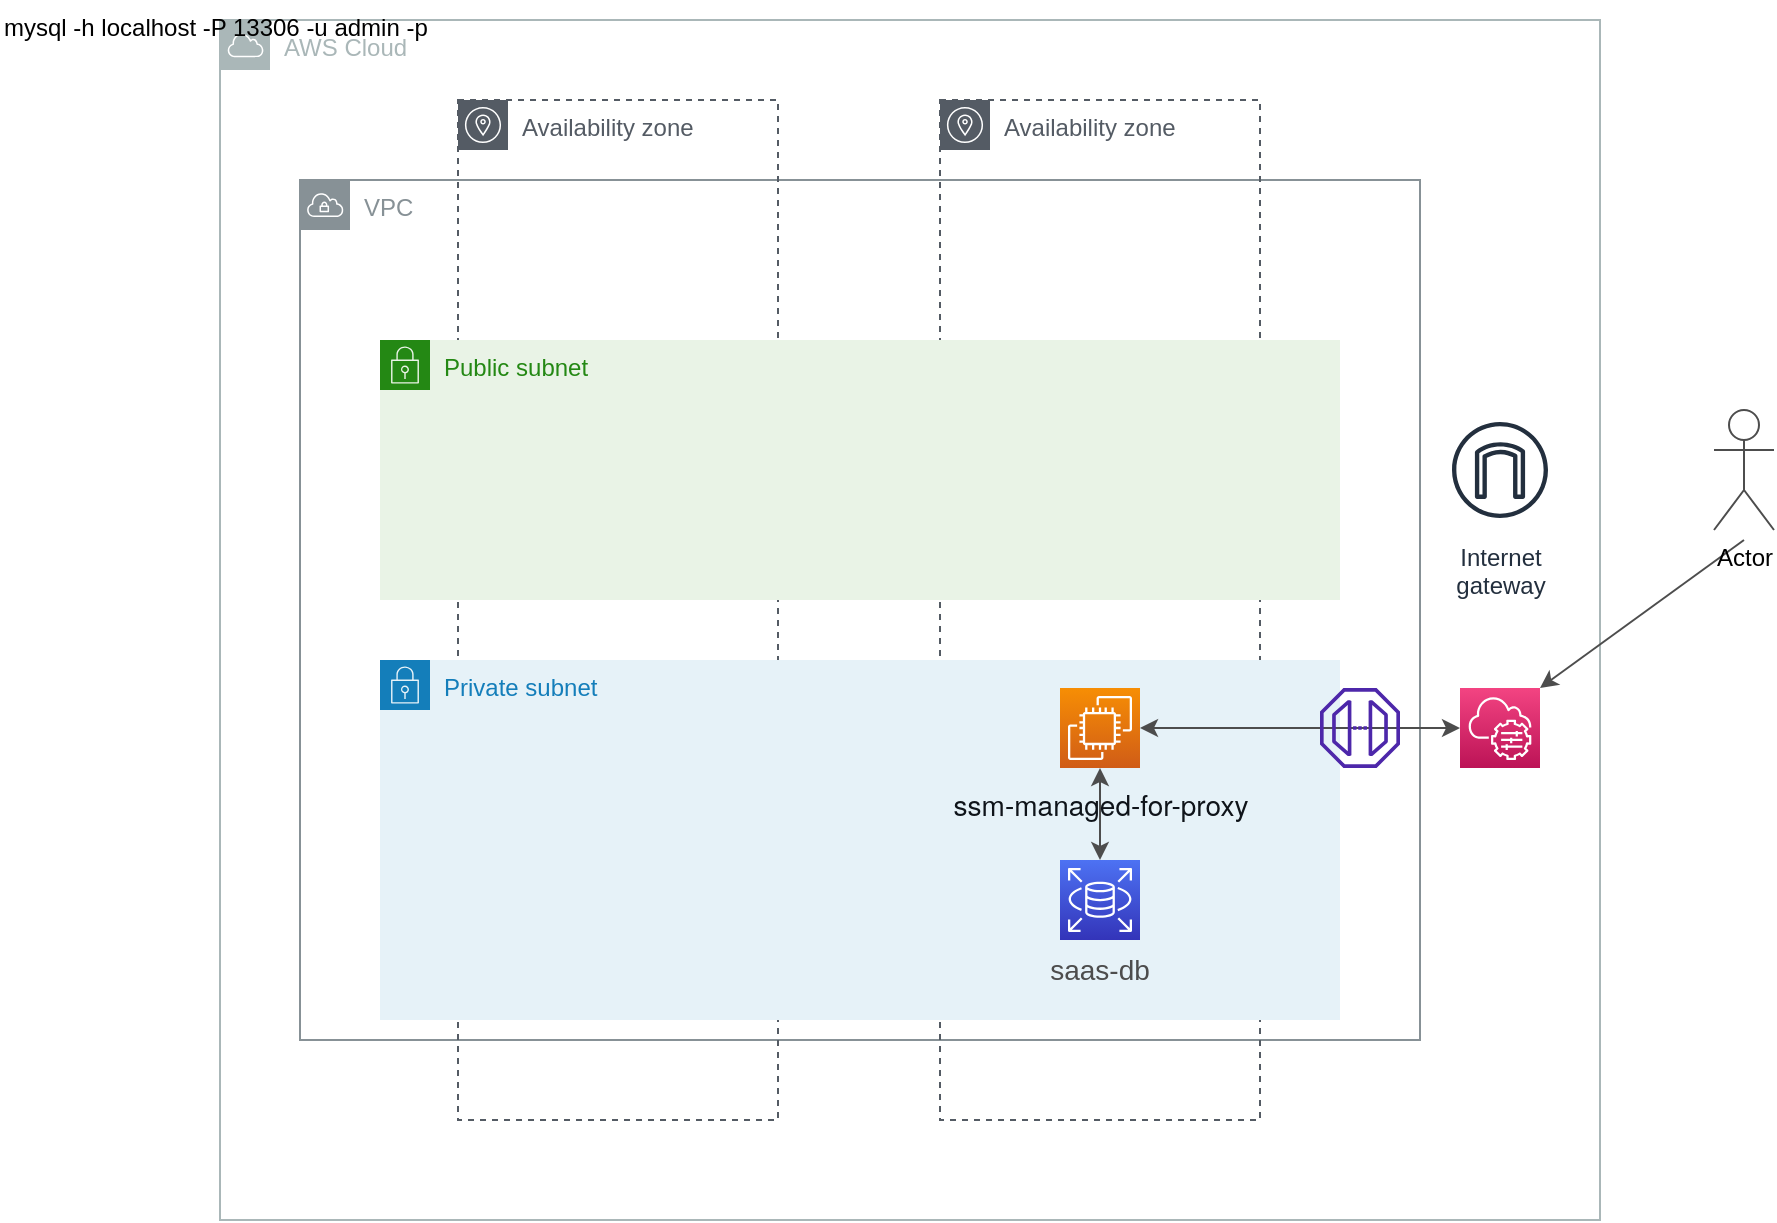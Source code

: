 <mxfile>
    <diagram id="COQ47SoL2lrhfvE6HqJA" name="Page-1">
        <mxGraphModel dx="1462" dy="752" grid="1" gridSize="10" guides="1" tooltips="1" connect="1" arrows="1" fold="1" page="0" pageScale="1" pageWidth="1169" pageHeight="1654" background="#ffffff" math="0" shadow="0">
            <root>
                <mxCell id="0"/>
                <mxCell id="1" parent="0"/>
                <mxCell id="9" value="AWS Cloud" style="sketch=0;outlineConnect=0;gradientColor=none;html=1;whiteSpace=wrap;fontSize=12;fontStyle=0;shape=mxgraph.aws4.group;grIcon=mxgraph.aws4.group_aws_cloud;strokeColor=#AAB7B8;fillColor=none;verticalAlign=top;align=left;spacingLeft=30;fontColor=#AAB7B8;dashed=0;" parent="1" vertex="1">
                    <mxGeometry x="40" y="40" width="690" height="600" as="geometry"/>
                </mxCell>
                <mxCell id="2" value="VPC" style="sketch=0;outlineConnect=0;gradientColor=none;html=1;whiteSpace=wrap;fontSize=12;fontStyle=0;shape=mxgraph.aws4.group;grIcon=mxgraph.aws4.group_vpc;strokeColor=#879196;fillColor=none;verticalAlign=top;align=left;spacingLeft=30;fontColor=#879196;dashed=0;" parent="1" vertex="1">
                    <mxGeometry x="80" y="120" width="560" height="430" as="geometry"/>
                </mxCell>
                <mxCell id="3" value="Availability zone" style="sketch=0;outlineConnect=0;gradientColor=none;html=1;whiteSpace=wrap;fontSize=12;fontStyle=0;shape=mxgraph.aws4.group;grIcon=mxgraph.aws4.group_availability_zone;strokeColor=#545B64;fillColor=none;verticalAlign=top;align=left;spacingLeft=30;fontColor=#545B64;dashed=1;" parent="1" vertex="1">
                    <mxGeometry x="159" y="80" width="160" height="510" as="geometry"/>
                </mxCell>
                <mxCell id="6" value="Availability zone" style="sketch=0;outlineConnect=0;gradientColor=none;html=1;whiteSpace=wrap;fontSize=12;fontStyle=0;shape=mxgraph.aws4.group;grIcon=mxgraph.aws4.group_availability_zone;strokeColor=#545B64;fillColor=none;verticalAlign=top;align=left;spacingLeft=30;fontColor=#545B64;dashed=1;" parent="1" vertex="1">
                    <mxGeometry x="400" y="80" width="160" height="510" as="geometry"/>
                </mxCell>
                <mxCell id="7" value="Public subnet" style="points=[[0,0],[0.25,0],[0.5,0],[0.75,0],[1,0],[1,0.25],[1,0.5],[1,0.75],[1,1],[0.75,1],[0.5,1],[0.25,1],[0,1],[0,0.75],[0,0.5],[0,0.25]];outlineConnect=0;gradientColor=none;html=1;whiteSpace=wrap;fontSize=12;fontStyle=0;container=1;pointerEvents=0;collapsible=0;recursiveResize=0;shape=mxgraph.aws4.group;grIcon=mxgraph.aws4.group_security_group;grStroke=0;strokeColor=#248814;fillColor=#E9F3E6;verticalAlign=top;align=left;spacingLeft=30;fontColor=#248814;dashed=0;" parent="1" vertex="1">
                    <mxGeometry x="120" y="200" width="480" height="130" as="geometry"/>
                </mxCell>
                <mxCell id="8" value="Private subnet" style="points=[[0,0],[0.25,0],[0.5,0],[0.75,0],[1,0],[1,0.25],[1,0.5],[1,0.75],[1,1],[0.75,1],[0.5,1],[0.25,1],[0,1],[0,0.75],[0,0.5],[0,0.25]];outlineConnect=0;gradientColor=none;html=1;whiteSpace=wrap;fontSize=12;fontStyle=0;container=1;pointerEvents=0;collapsible=0;recursiveResize=0;shape=mxgraph.aws4.group;grIcon=mxgraph.aws4.group_security_group;grStroke=0;strokeColor=#147EBA;fillColor=#E6F2F8;verticalAlign=top;align=left;spacingLeft=30;fontColor=#147EBA;dashed=0;" parent="1" vertex="1">
                    <mxGeometry x="120" y="360" width="480" height="180" as="geometry"/>
                </mxCell>
                <mxCell id="26" value="" style="sketch=0;points=[[0,0,0],[0.25,0,0],[0.5,0,0],[0.75,0,0],[1,0,0],[0,1,0],[0.25,1,0],[0.5,1,0],[0.75,1,0],[1,1,0],[0,0.25,0],[0,0.5,0],[0,0.75,0],[1,0.25,0],[1,0.5,0],[1,0.75,0]];outlineConnect=0;fontColor=#232F3E;gradientColor=#4D72F3;gradientDirection=north;fillColor=#3334B9;strokeColor=#ffffff;dashed=0;verticalLabelPosition=bottom;verticalAlign=top;align=center;html=1;fontSize=12;fontStyle=0;aspect=fixed;shape=mxgraph.aws4.resourceIcon;resIcon=mxgraph.aws4.rds;labelBackgroundColor=none;" parent="8" vertex="1">
                    <mxGeometry x="340" y="100" width="40" height="40" as="geometry"/>
                </mxCell>
                <mxCell id="27" value="saas-db" style="text;strokeColor=none;align=center;fillColor=none;html=1;verticalAlign=middle;whiteSpace=wrap;rounded=0;labelBackgroundColor=none;fontSize=14;fontColor=#4D4D4D;" parent="8" vertex="1">
                    <mxGeometry x="330" y="140" width="60" height="30" as="geometry"/>
                </mxCell>
                <mxCell id="13" value="Internet&#10;gateway" style="sketch=0;outlineConnect=0;fontColor=#232F3E;gradientColor=none;strokeColor=#232F3E;fillColor=#ffffff;dashed=0;verticalLabelPosition=bottom;verticalAlign=top;align=center;html=1;fontSize=12;fontStyle=0;aspect=fixed;shape=mxgraph.aws4.resourceIcon;resIcon=mxgraph.aws4.internet_gateway;" parent="1" vertex="1">
                    <mxGeometry x="650" y="235" width="60" height="60" as="geometry"/>
                </mxCell>
                <mxCell id="18" value="" style="edgeStyle=none;html=1;strokeColor=#4D4D4D;entryX=1;entryY=0;entryDx=0;entryDy=0;entryPerimeter=0;" parent="1" target="19" edge="1">
                    <mxGeometry relative="1" as="geometry">
                        <mxPoint x="802" y="300" as="sourcePoint"/>
                    </mxGeometry>
                </mxCell>
                <mxCell id="17" value="Actor" style="shape=umlActor;verticalLabelPosition=bottom;verticalAlign=top;html=1;outlineConnect=0;strokeColor=#4D4D4D;fillColor=none;" parent="1" vertex="1">
                    <mxGeometry x="787" y="235" width="30" height="60" as="geometry"/>
                </mxCell>
                <mxCell id="19" value="" style="sketch=0;points=[[0,0,0],[0.25,0,0],[0.5,0,0],[0.75,0,0],[1,0,0],[0,1,0],[0.25,1,0],[0.5,1,0],[0.75,1,0],[1,1,0],[0,0.25,0],[0,0.5,0],[0,0.75,0],[1,0.25,0],[1,0.5,0],[1,0.75,0]];points=[[0,0,0],[0.25,0,0],[0.5,0,0],[0.75,0,0],[1,0,0],[0,1,0],[0.25,1,0],[0.5,1,0],[0.75,1,0],[1,1,0],[0,0.25,0],[0,0.5,0],[0,0.75,0],[1,0.25,0],[1,0.5,0],[1,0.75,0]];outlineConnect=0;fontColor=#232F3E;gradientColor=#F34482;gradientDirection=north;fillColor=#BC1356;strokeColor=#ffffff;dashed=0;verticalLabelPosition=bottom;verticalAlign=top;align=center;html=1;fontSize=12;fontStyle=0;aspect=fixed;shape=mxgraph.aws4.resourceIcon;resIcon=mxgraph.aws4.systems_manager;" parent="1" vertex="1">
                    <mxGeometry x="660" y="374" width="40" height="40" as="geometry"/>
                </mxCell>
                <mxCell id="29" style="edgeStyle=none;html=1;entryX=0;entryY=0.5;entryDx=0;entryDy=0;entryPerimeter=0;fontSize=14;fontColor=#4D4D4D;strokeColor=#4D4D4D;startArrow=classic;startFill=1;" parent="1" source="20" target="19" edge="1">
                    <mxGeometry relative="1" as="geometry"/>
                </mxCell>
                <mxCell id="30" style="edgeStyle=none;html=1;strokeColor=#4D4D4D;fontSize=14;fontColor=#4D4D4D;startArrow=classic;startFill=1;" parent="1" source="20" target="26" edge="1">
                    <mxGeometry relative="1" as="geometry"/>
                </mxCell>
                <mxCell id="20" value="" style="sketch=0;points=[[0,0,0],[0.25,0,0],[0.5,0,0],[0.75,0,0],[1,0,0],[0,1,0],[0.25,1,0],[0.5,1,0],[0.75,1,0],[1,1,0],[0,0.25,0],[0,0.5,0],[0,0.75,0],[1,0.25,0],[1,0.5,0],[1,0.75,0]];outlineConnect=0;fontColor=#232F3E;gradientColor=#F78E04;gradientDirection=north;fillColor=#D05C17;strokeColor=#ffffff;dashed=0;verticalLabelPosition=bottom;verticalAlign=top;align=center;html=1;fontSize=12;fontStyle=0;aspect=fixed;shape=mxgraph.aws4.resourceIcon;resIcon=mxgraph.aws4.ec2;" parent="1" vertex="1">
                    <mxGeometry x="460" y="374" width="40" height="40" as="geometry"/>
                </mxCell>
                <mxCell id="22" value="&lt;h2 style=&quot;line-height: 22px; -webkit-font-smoothing: antialiased; margin-block: 5px 0px; padding-block: 0px; padding-inline: 0px; color: rgb(15, 20, 26); font-family: &amp;quot;Amazon Ember&amp;quot;, &amp;quot;Helvetica Neue&amp;quot;, Roboto, Arial, sans-serif; text-align: start; font-size: 14px;&quot; id=&quot;split-panel-header14-1749998189690-3171&quot; class=&quot;awsui_header-text_1r9lg_6tvbw_398 awsui_header-text_rjqu5_zu8o5_6&quot;&gt;&lt;span style=&quot;font-weight: normal; font-size: 14px;&quot;&gt;&lt;font style=&quot;font-size: 14px;&quot;&gt;ssm-managed-for-proxy&lt;/font&gt;&lt;/span&gt;&lt;/h2&gt;" style="text;strokeColor=none;align=center;fillColor=none;html=1;verticalAlign=middle;whiteSpace=wrap;rounded=0;fontColor=#4D4D4D;labelBackgroundColor=none;fontSize=14;" parent="1" vertex="1">
                    <mxGeometry x="397.5" y="414" width="165" height="30" as="geometry"/>
                </mxCell>
                <mxCell id="32" value="mysql -h localhost -P 13306 -u admin -p" style="text;whiteSpace=wrap;html=1;" parent="1" vertex="1">
                    <mxGeometry x="-70" y="30" width="250" height="40" as="geometry"/>
                </mxCell>
                <mxCell id="33" value="" style="sketch=0;outlineConnect=0;fontColor=#232F3E;gradientColor=none;fillColor=#4D27AA;strokeColor=none;dashed=0;verticalLabelPosition=bottom;verticalAlign=top;align=center;html=1;fontSize=12;fontStyle=0;aspect=fixed;pointerEvents=1;shape=mxgraph.aws4.endpoint;" vertex="1" parent="1">
                    <mxGeometry x="590" y="374" width="40" height="40" as="geometry"/>
                </mxCell>
            </root>
        </mxGraphModel>
    </diagram>
</mxfile>